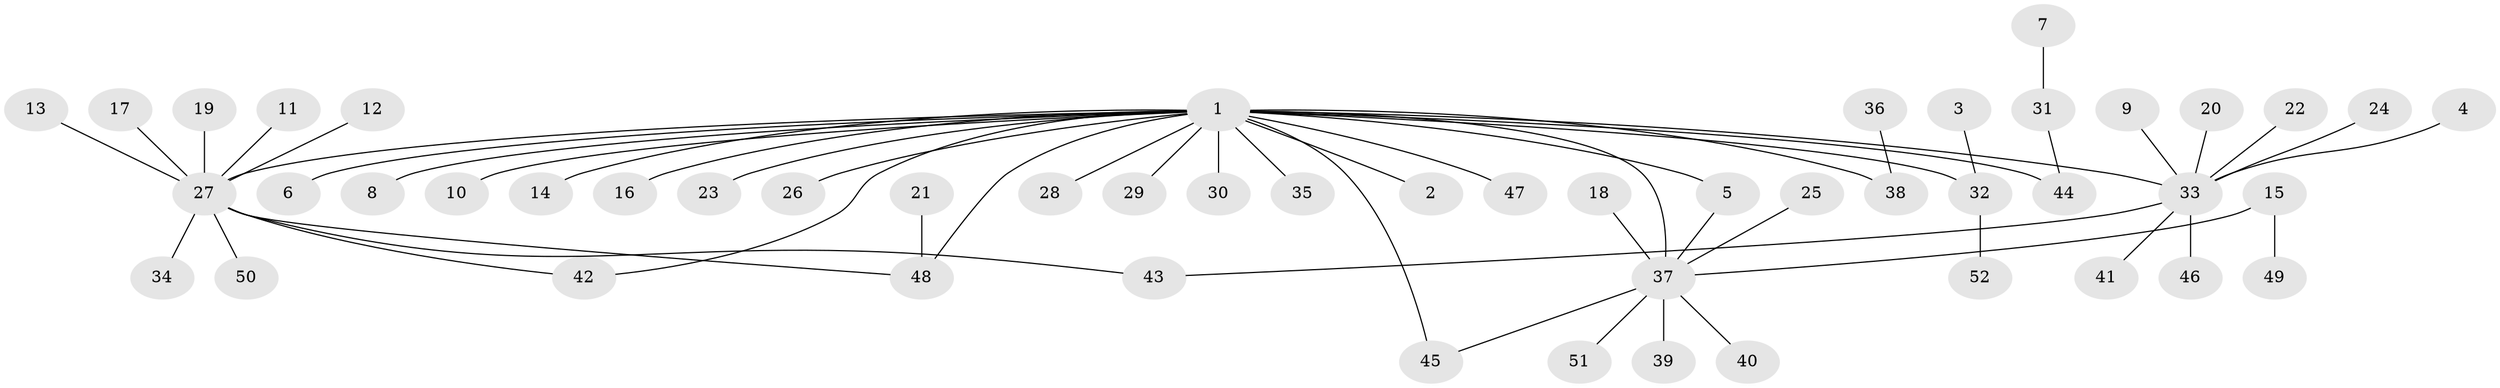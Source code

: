 // original degree distribution, {21: 0.010101010101010102, 9: 0.020202020202020204, 13: 0.010101010101010102, 7: 0.010101010101010102, 5: 0.020202020202020204, 2: 0.26262626262626265, 1: 0.5555555555555556, 3: 0.06060606060606061, 4: 0.050505050505050504}
// Generated by graph-tools (version 1.1) at 2025/26/03/09/25 03:26:01]
// undirected, 52 vertices, 56 edges
graph export_dot {
graph [start="1"]
  node [color=gray90,style=filled];
  1;
  2;
  3;
  4;
  5;
  6;
  7;
  8;
  9;
  10;
  11;
  12;
  13;
  14;
  15;
  16;
  17;
  18;
  19;
  20;
  21;
  22;
  23;
  24;
  25;
  26;
  27;
  28;
  29;
  30;
  31;
  32;
  33;
  34;
  35;
  36;
  37;
  38;
  39;
  40;
  41;
  42;
  43;
  44;
  45;
  46;
  47;
  48;
  49;
  50;
  51;
  52;
  1 -- 2 [weight=1.0];
  1 -- 5 [weight=1.0];
  1 -- 6 [weight=1.0];
  1 -- 8 [weight=1.0];
  1 -- 10 [weight=1.0];
  1 -- 14 [weight=1.0];
  1 -- 16 [weight=1.0];
  1 -- 23 [weight=1.0];
  1 -- 26 [weight=1.0];
  1 -- 27 [weight=1.0];
  1 -- 28 [weight=1.0];
  1 -- 29 [weight=2.0];
  1 -- 30 [weight=1.0];
  1 -- 32 [weight=1.0];
  1 -- 33 [weight=1.0];
  1 -- 35 [weight=1.0];
  1 -- 37 [weight=2.0];
  1 -- 38 [weight=2.0];
  1 -- 42 [weight=1.0];
  1 -- 44 [weight=1.0];
  1 -- 45 [weight=1.0];
  1 -- 47 [weight=2.0];
  1 -- 48 [weight=1.0];
  3 -- 32 [weight=1.0];
  4 -- 33 [weight=1.0];
  5 -- 37 [weight=1.0];
  7 -- 31 [weight=1.0];
  9 -- 33 [weight=1.0];
  11 -- 27 [weight=1.0];
  12 -- 27 [weight=1.0];
  13 -- 27 [weight=1.0];
  15 -- 37 [weight=1.0];
  15 -- 49 [weight=1.0];
  17 -- 27 [weight=1.0];
  18 -- 37 [weight=1.0];
  19 -- 27 [weight=1.0];
  20 -- 33 [weight=1.0];
  21 -- 48 [weight=1.0];
  22 -- 33 [weight=1.0];
  24 -- 33 [weight=1.0];
  25 -- 37 [weight=1.0];
  27 -- 34 [weight=1.0];
  27 -- 42 [weight=1.0];
  27 -- 43 [weight=1.0];
  27 -- 48 [weight=1.0];
  27 -- 50 [weight=1.0];
  31 -- 44 [weight=1.0];
  32 -- 52 [weight=1.0];
  33 -- 41 [weight=1.0];
  33 -- 43 [weight=1.0];
  33 -- 46 [weight=1.0];
  36 -- 38 [weight=1.0];
  37 -- 39 [weight=1.0];
  37 -- 40 [weight=1.0];
  37 -- 45 [weight=1.0];
  37 -- 51 [weight=1.0];
}
